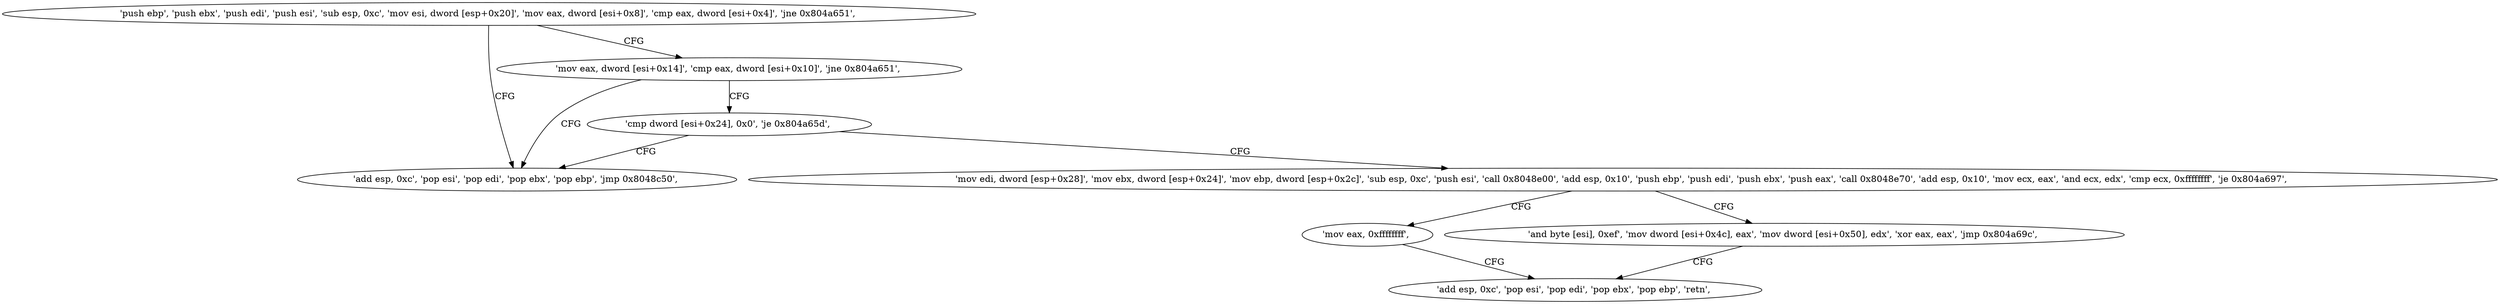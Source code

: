 digraph "func" {
"134522416" [label = "'push ebp', 'push ebx', 'push edi', 'push esi', 'sub esp, 0xc', 'mov esi, dword [esp+0x20]', 'mov eax, dword [esi+0x8]', 'cmp eax, dword [esi+0x4]', 'jne 0x804a651', " ]
"134522449" [label = "'add esp, 0xc', 'pop esi', 'pop edi', 'pop ebx', 'pop ebp', 'jmp 0x8048c50', " ]
"134522435" [label = "'mov eax, dword [esi+0x14]', 'cmp eax, dword [esi+0x10]', 'jne 0x804a651', " ]
"134522443" [label = "'cmp dword [esi+0x24], 0x0', 'je 0x804a65d', " ]
"134522461" [label = "'mov edi, dword [esp+0x28]', 'mov ebx, dword [esp+0x24]', 'mov ebp, dword [esp+0x2c]', 'sub esp, 0xc', 'push esi', 'call 0x8048e00', 'add esp, 0x10', 'push ebp', 'push edi', 'push ebx', 'push eax', 'call 0x8048e70', 'add esp, 0x10', 'mov ecx, eax', 'and ecx, edx', 'cmp ecx, 0xffffffff', 'je 0x804a697', " ]
"134522519" [label = "'mov eax, 0xffffffff', " ]
"134522506" [label = "'and byte [esi], 0xef', 'mov dword [esi+0x4c], eax', 'mov dword [esi+0x50], edx', 'xor eax, eax', 'jmp 0x804a69c', " ]
"134522524" [label = "'add esp, 0xc', 'pop esi', 'pop edi', 'pop ebx', 'pop ebp', 'retn', " ]
"134522416" -> "134522449" [ label = "CFG" ]
"134522416" -> "134522435" [ label = "CFG" ]
"134522435" -> "134522449" [ label = "CFG" ]
"134522435" -> "134522443" [ label = "CFG" ]
"134522443" -> "134522461" [ label = "CFG" ]
"134522443" -> "134522449" [ label = "CFG" ]
"134522461" -> "134522519" [ label = "CFG" ]
"134522461" -> "134522506" [ label = "CFG" ]
"134522519" -> "134522524" [ label = "CFG" ]
"134522506" -> "134522524" [ label = "CFG" ]
}
